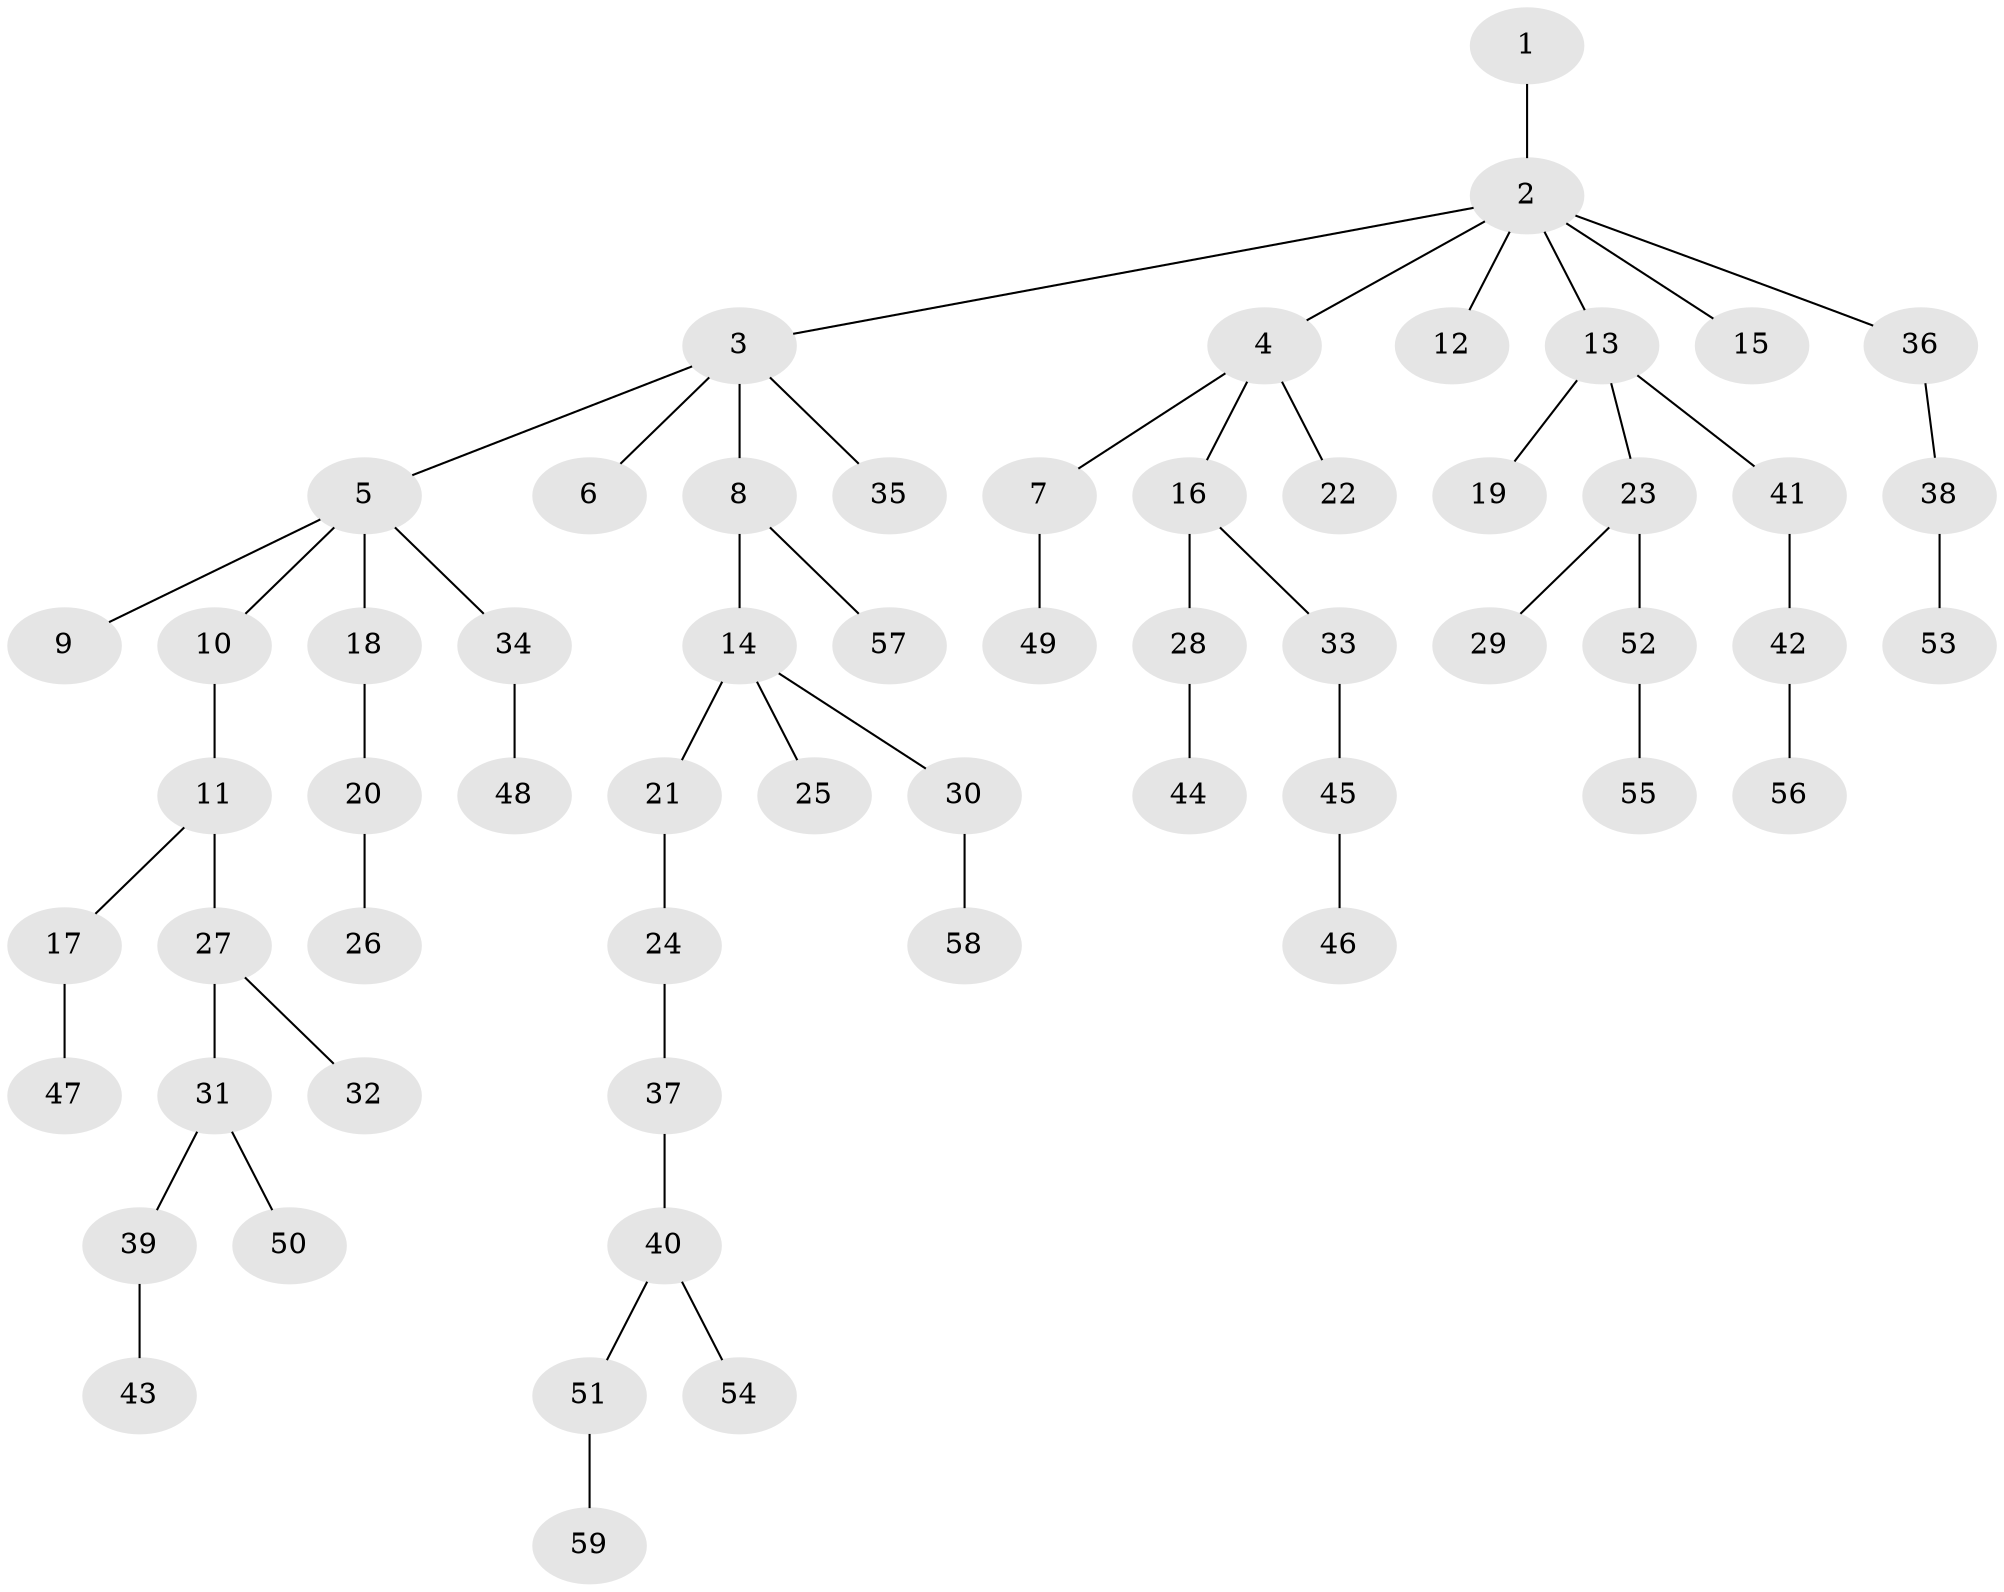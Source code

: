 // Generated by graph-tools (version 1.1) at 2025/26/03/09/25 03:26:32]
// undirected, 59 vertices, 58 edges
graph export_dot {
graph [start="1"]
  node [color=gray90,style=filled];
  1;
  2;
  3;
  4;
  5;
  6;
  7;
  8;
  9;
  10;
  11;
  12;
  13;
  14;
  15;
  16;
  17;
  18;
  19;
  20;
  21;
  22;
  23;
  24;
  25;
  26;
  27;
  28;
  29;
  30;
  31;
  32;
  33;
  34;
  35;
  36;
  37;
  38;
  39;
  40;
  41;
  42;
  43;
  44;
  45;
  46;
  47;
  48;
  49;
  50;
  51;
  52;
  53;
  54;
  55;
  56;
  57;
  58;
  59;
  1 -- 2;
  2 -- 3;
  2 -- 4;
  2 -- 12;
  2 -- 13;
  2 -- 15;
  2 -- 36;
  3 -- 5;
  3 -- 6;
  3 -- 8;
  3 -- 35;
  4 -- 7;
  4 -- 16;
  4 -- 22;
  5 -- 9;
  5 -- 10;
  5 -- 18;
  5 -- 34;
  7 -- 49;
  8 -- 14;
  8 -- 57;
  10 -- 11;
  11 -- 17;
  11 -- 27;
  13 -- 19;
  13 -- 23;
  13 -- 41;
  14 -- 21;
  14 -- 25;
  14 -- 30;
  16 -- 28;
  16 -- 33;
  17 -- 47;
  18 -- 20;
  20 -- 26;
  21 -- 24;
  23 -- 29;
  23 -- 52;
  24 -- 37;
  27 -- 31;
  27 -- 32;
  28 -- 44;
  30 -- 58;
  31 -- 39;
  31 -- 50;
  33 -- 45;
  34 -- 48;
  36 -- 38;
  37 -- 40;
  38 -- 53;
  39 -- 43;
  40 -- 51;
  40 -- 54;
  41 -- 42;
  42 -- 56;
  45 -- 46;
  51 -- 59;
  52 -- 55;
}
